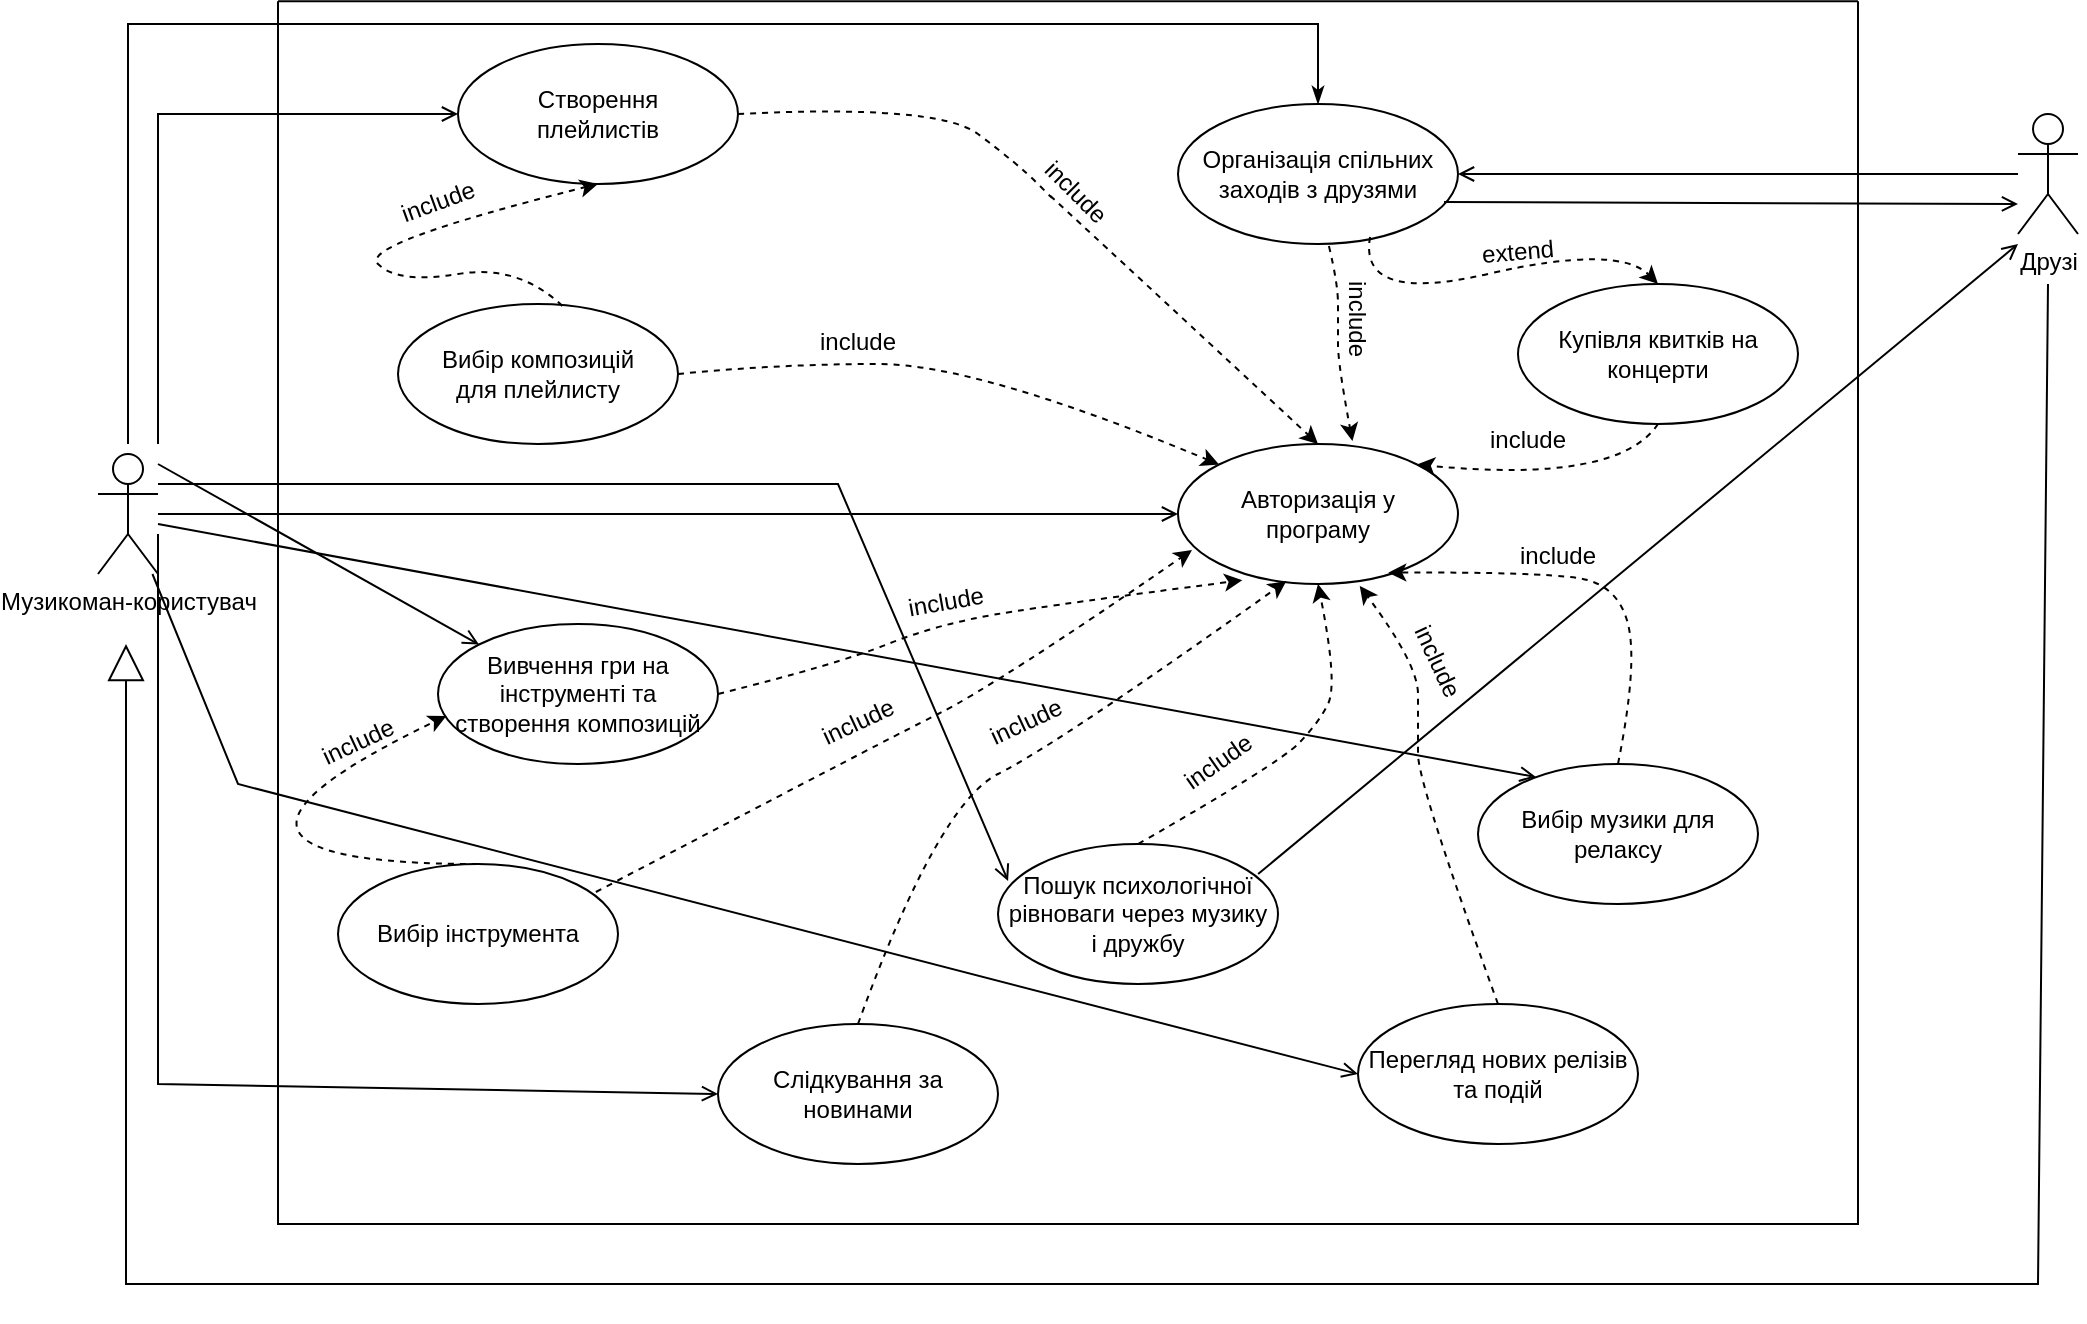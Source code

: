 <mxfile version="21.8.2" type="device">
  <diagram id="C5RBs43oDa-KdzZeNtuy" name="Page-1">
    <mxGraphModel dx="2213" dy="791" grid="1" gridSize="10" guides="1" tooltips="1" connect="1" arrows="1" fold="1" page="1" pageScale="1" pageWidth="827" pageHeight="1169" math="0" shadow="0">
      <root>
        <mxCell id="WIyWlLk6GJQsqaUBKTNV-0" />
        <mxCell id="WIyWlLk6GJQsqaUBKTNV-1" parent="WIyWlLk6GJQsqaUBKTNV-0" />
        <mxCell id="ka5yBr0gDDP4swyb2B78-19" value="" style="endArrow=open;shadow=0;strokeWidth=1;rounded=0;endFill=1;elbow=vertical;entryX=0.207;entryY=0.093;entryDx=0;entryDy=0;entryPerimeter=0;" edge="1" parent="WIyWlLk6GJQsqaUBKTNV-1" target="Q4GSdecy_JUs_ZEFxcg4-7">
          <mxGeometry x="0.5" y="41" relative="1" as="geometry">
            <mxPoint x="40" y="380" as="sourcePoint" />
            <mxPoint x="590" y="415" as="targetPoint" />
            <mxPoint x="-40" y="32" as="offset" />
          </mxGeometry>
        </mxCell>
        <mxCell id="ka5yBr0gDDP4swyb2B78-17" value="" style="endArrow=open;shadow=0;strokeWidth=1;rounded=0;endFill=1;elbow=vertical;entryX=0.036;entryY=0.264;entryDx=0;entryDy=0;entryPerimeter=0;" edge="1" parent="WIyWlLk6GJQsqaUBKTNV-1" target="Q4GSdecy_JUs_ZEFxcg4-6">
          <mxGeometry x="0.5" y="41" relative="1" as="geometry">
            <mxPoint x="40" y="360" as="sourcePoint" />
            <mxPoint x="570" y="395" as="targetPoint" />
            <mxPoint x="-40" y="32" as="offset" />
            <Array as="points">
              <mxPoint x="380" y="360" />
            </Array>
          </mxGeometry>
        </mxCell>
        <mxCell id="zkfFHV4jXpPFQw0GAbJ--26" value="" style="endArrow=open;shadow=0;strokeWidth=1;rounded=0;endFill=1;elbow=vertical;entryX=0;entryY=0.5;entryDx=0;entryDy=0;" parent="WIyWlLk6GJQsqaUBKTNV-1" source="HAlKXmDzrB93N0-EfDcC-4" target="HAlKXmDzrB93N0-EfDcC-1" edge="1">
          <mxGeometry x="0.5" y="41" relative="1" as="geometry">
            <mxPoint x="160" y="310" as="sourcePoint" />
            <mxPoint x="160" y="380" as="targetPoint" />
            <mxPoint x="-40" y="32" as="offset" />
          </mxGeometry>
        </mxCell>
        <mxCell id="ka5yBr0gDDP4swyb2B78-18" value="" style="endArrow=open;shadow=0;strokeWidth=1;rounded=0;endFill=1;elbow=vertical;entryX=0;entryY=0.5;entryDx=0;entryDy=0;" edge="1" parent="WIyWlLk6GJQsqaUBKTNV-1" source="HAlKXmDzrB93N0-EfDcC-4" target="HAlKXmDzrB93N0-EfDcC-3">
          <mxGeometry x="0.5" y="41" relative="1" as="geometry">
            <mxPoint x="70" y="405" as="sourcePoint" />
            <mxPoint x="580" y="405" as="targetPoint" />
            <mxPoint x="-40" y="32" as="offset" />
            <Array as="points">
              <mxPoint x="80" y="510" />
            </Array>
          </mxGeometry>
        </mxCell>
        <mxCell id="ka5yBr0gDDP4swyb2B78-15" value="" style="endArrow=open;shadow=0;strokeWidth=1;rounded=0;endFill=1;elbow=vertical;exitX=0.929;exitY=0.214;exitDx=0;exitDy=0;exitPerimeter=0;" edge="1" parent="WIyWlLk6GJQsqaUBKTNV-1" source="Q4GSdecy_JUs_ZEFxcg4-6">
          <mxGeometry x="0.5" y="41" relative="1" as="geometry">
            <mxPoint x="50" y="385" as="sourcePoint" />
            <mxPoint x="970" y="240" as="targetPoint" />
            <mxPoint x="-40" y="32" as="offset" />
          </mxGeometry>
        </mxCell>
        <mxCell id="ka5yBr0gDDP4swyb2B78-9" value="" style="endArrow=none;shadow=0;strokeWidth=1;rounded=0;endFill=0;elbow=vertical;startArrow=classicThin;startFill=1;" edge="1" parent="WIyWlLk6GJQsqaUBKTNV-1" source="Q4GSdecy_JUs_ZEFxcg4-3">
          <mxGeometry x="0.5" y="41" relative="1" as="geometry">
            <mxPoint x="550" y="220" as="sourcePoint" />
            <mxPoint x="25" y="340" as="targetPoint" />
            <mxPoint x="-40" y="32" as="offset" />
            <Array as="points">
              <mxPoint x="620" y="130" />
              <mxPoint x="300" y="130" />
              <mxPoint x="25" y="130" />
            </Array>
          </mxGeometry>
        </mxCell>
        <mxCell id="HAlKXmDzrB93N0-EfDcC-0" value="Друзі" style="shape=umlActor;verticalLabelPosition=bottom;verticalAlign=top;html=1;" parent="WIyWlLk6GJQsqaUBKTNV-1" vertex="1">
          <mxGeometry x="970" y="175" width="30" height="60" as="geometry" />
        </mxCell>
        <mxCell id="HAlKXmDzrB93N0-EfDcC-1" value="Авторизація у&lt;br&gt;програму" style="ellipse;whiteSpace=wrap;html=1;" parent="WIyWlLk6GJQsqaUBKTNV-1" vertex="1">
          <mxGeometry x="550" y="340" width="140" height="70" as="geometry" />
        </mxCell>
        <mxCell id="HAlKXmDzrB93N0-EfDcC-3" value="Перегляд нових релізів та подій" style="ellipse;whiteSpace=wrap;html=1;" parent="WIyWlLk6GJQsqaUBKTNV-1" vertex="1">
          <mxGeometry x="640" y="620" width="140" height="70" as="geometry" />
        </mxCell>
        <mxCell id="HAlKXmDzrB93N0-EfDcC-4" value="Музикоман-користувач" style="shape=umlActor;verticalLabelPosition=bottom;verticalAlign=top;html=1;" parent="WIyWlLk6GJQsqaUBKTNV-1" vertex="1">
          <mxGeometry x="10" y="345" width="30" height="60" as="geometry" />
        </mxCell>
        <mxCell id="HAlKXmDzrB93N0-EfDcC-8" value="Створення&lt;br&gt;плейлистів" style="ellipse;whiteSpace=wrap;html=1;" parent="WIyWlLk6GJQsqaUBKTNV-1" vertex="1">
          <mxGeometry x="190" y="140" width="140" height="70" as="geometry" />
        </mxCell>
        <mxCell id="Q4GSdecy_JUs_ZEFxcg4-3" value="Організація спільних заходів з друзями" style="ellipse;whiteSpace=wrap;html=1;" parent="WIyWlLk6GJQsqaUBKTNV-1" vertex="1">
          <mxGeometry x="550" y="170" width="140" height="70" as="geometry" />
        </mxCell>
        <mxCell id="Q4GSdecy_JUs_ZEFxcg4-4" value="Купівля квитків на концерти" style="ellipse;whiteSpace=wrap;html=1;" parent="WIyWlLk6GJQsqaUBKTNV-1" vertex="1">
          <mxGeometry x="720" y="260" width="140" height="70" as="geometry" />
        </mxCell>
        <mxCell id="Q4GSdecy_JUs_ZEFxcg4-5" value="Слідкування за новинами" style="ellipse;whiteSpace=wrap;html=1;" parent="WIyWlLk6GJQsqaUBKTNV-1" vertex="1">
          <mxGeometry x="320" y="630" width="140" height="70" as="geometry" />
        </mxCell>
        <mxCell id="Q4GSdecy_JUs_ZEFxcg4-6" value="Пошук психологічної рівноваги через музику&lt;br&gt;і дружбу" style="ellipse;whiteSpace=wrap;html=1;" parent="WIyWlLk6GJQsqaUBKTNV-1" vertex="1">
          <mxGeometry x="460" y="540" width="140" height="70" as="geometry" />
        </mxCell>
        <mxCell id="Q4GSdecy_JUs_ZEFxcg4-7" value="Вибір музики для релаксу" style="ellipse;whiteSpace=wrap;html=1;" parent="WIyWlLk6GJQsqaUBKTNV-1" vertex="1">
          <mxGeometry x="700" y="500" width="140" height="70" as="geometry" />
        </mxCell>
        <mxCell id="Q4GSdecy_JUs_ZEFxcg4-8" value="Вивчення гри на інструменті та&lt;br&gt;створення композицій" style="ellipse;whiteSpace=wrap;html=1;" parent="WIyWlLk6GJQsqaUBKTNV-1" vertex="1">
          <mxGeometry x="180" y="430" width="140" height="70" as="geometry" />
        </mxCell>
        <mxCell id="Q4GSdecy_JUs_ZEFxcg4-10" value="" style="endArrow=open;shadow=0;strokeWidth=1;rounded=0;endFill=1;elbow=vertical;entryX=1;entryY=0.5;entryDx=0;entryDy=0;" parent="WIyWlLk6GJQsqaUBKTNV-1" source="HAlKXmDzrB93N0-EfDcC-0" target="Q4GSdecy_JUs_ZEFxcg4-3" edge="1">
          <mxGeometry x="0.5" y="41" relative="1" as="geometry">
            <mxPoint x="340" y="290" as="sourcePoint" />
            <mxPoint x="850" y="290" as="targetPoint" />
            <mxPoint x="-40" y="32" as="offset" />
          </mxGeometry>
        </mxCell>
        <mxCell id="Q4GSdecy_JUs_ZEFxcg4-11" value="" style="endArrow=block;endSize=16;endFill=0;html=1;rounded=0;" parent="WIyWlLk6GJQsqaUBKTNV-1" edge="1">
          <mxGeometry width="160" relative="1" as="geometry">
            <mxPoint x="985" y="260" as="sourcePoint" />
            <mxPoint x="24" y="440" as="targetPoint" />
            <Array as="points">
              <mxPoint x="980" y="760" />
              <mxPoint x="500" y="760" />
              <mxPoint x="24" y="760" />
            </Array>
          </mxGeometry>
        </mxCell>
        <mxCell id="Q4GSdecy_JUs_ZEFxcg4-14" value="Вибір композицій&lt;br&gt;для плейлисту" style="ellipse;whiteSpace=wrap;html=1;" parent="WIyWlLk6GJQsqaUBKTNV-1" vertex="1">
          <mxGeometry x="160" y="270" width="140" height="70" as="geometry" />
        </mxCell>
        <mxCell id="Q4GSdecy_JUs_ZEFxcg4-15" value="Вибір інструмента" style="ellipse;whiteSpace=wrap;html=1;" parent="WIyWlLk6GJQsqaUBKTNV-1" vertex="1">
          <mxGeometry x="130" y="550" width="140" height="70" as="geometry" />
        </mxCell>
        <mxCell id="Q4GSdecy_JUs_ZEFxcg4-17" value="" style="curved=1;endArrow=classic;html=1;rounded=0;entryX=0.5;entryY=0;entryDx=0;entryDy=0;exitX=1;exitY=0.5;exitDx=0;exitDy=0;dashed=1;" parent="WIyWlLk6GJQsqaUBKTNV-1" source="HAlKXmDzrB93N0-EfDcC-8" target="HAlKXmDzrB93N0-EfDcC-1" edge="1">
          <mxGeometry width="50" height="50" relative="1" as="geometry">
            <mxPoint x="470" y="410" as="sourcePoint" />
            <mxPoint x="520" y="360" as="targetPoint" />
            <Array as="points">
              <mxPoint x="430" y="170" />
              <mxPoint x="470" y="200" />
              <mxPoint x="490" y="220" />
              <mxPoint x="480" y="210" />
            </Array>
          </mxGeometry>
        </mxCell>
        <mxCell id="Q4GSdecy_JUs_ZEFxcg4-18" value="include" style="text;html=1;strokeColor=none;fillColor=none;align=center;verticalAlign=middle;whiteSpace=wrap;rounded=0;rotation=45;" parent="WIyWlLk6GJQsqaUBKTNV-1" vertex="1">
          <mxGeometry x="478.71" y="205.32" width="40" height="17.2" as="geometry" />
        </mxCell>
        <mxCell id="Q4GSdecy_JUs_ZEFxcg4-19" value="" style="curved=1;endArrow=classic;html=1;rounded=0;entryX=0.623;entryY=-0.021;entryDx=0;entryDy=0;exitX=0.539;exitY=1.014;exitDx=0;exitDy=0;dashed=1;exitPerimeter=0;entryPerimeter=0;" parent="WIyWlLk6GJQsqaUBKTNV-1" source="Q4GSdecy_JUs_ZEFxcg4-3" target="HAlKXmDzrB93N0-EfDcC-1" edge="1">
          <mxGeometry width="50" height="50" relative="1" as="geometry">
            <mxPoint x="320" y="345" as="sourcePoint" />
            <mxPoint x="610" y="510" as="targetPoint" />
            <Array as="points">
              <mxPoint x="630" y="260" />
              <mxPoint x="630" y="280" />
              <mxPoint x="630" y="300" />
            </Array>
          </mxGeometry>
        </mxCell>
        <mxCell id="Q4GSdecy_JUs_ZEFxcg4-20" value="include" style="text;html=1;strokeColor=none;fillColor=none;align=center;verticalAlign=middle;whiteSpace=wrap;rounded=0;rotation=90;" parent="WIyWlLk6GJQsqaUBKTNV-1" vertex="1">
          <mxGeometry x="625" y="270" width="30" height="15" as="geometry" />
        </mxCell>
        <mxCell id="Q4GSdecy_JUs_ZEFxcg4-21" value="" style="curved=1;endArrow=classic;html=1;rounded=0;entryX=0.5;entryY=1;entryDx=0;entryDy=0;exitX=0.587;exitY=0.014;exitDx=0;exitDy=0;dashed=1;exitPerimeter=0;" parent="WIyWlLk6GJQsqaUBKTNV-1" source="Q4GSdecy_JUs_ZEFxcg4-14" target="HAlKXmDzrB93N0-EfDcC-8" edge="1">
          <mxGeometry width="50" height="50" relative="1" as="geometry">
            <mxPoint x="245" y="195" as="sourcePoint" />
            <mxPoint x="535" y="360" as="targetPoint" />
            <Array as="points">
              <mxPoint x="220" y="250" />
              <mxPoint x="160" y="260" />
              <mxPoint x="140" y="240" />
            </Array>
          </mxGeometry>
        </mxCell>
        <mxCell id="Q4GSdecy_JUs_ZEFxcg4-22" value="include" style="text;html=1;strokeColor=none;fillColor=none;align=center;verticalAlign=middle;whiteSpace=wrap;rounded=0;rotation=-20;" parent="WIyWlLk6GJQsqaUBKTNV-1" vertex="1">
          <mxGeometry x="160" y="210.0" width="40" height="17.2" as="geometry" />
        </mxCell>
        <mxCell id="Q4GSdecy_JUs_ZEFxcg4-23" value="" style="curved=1;endArrow=classic;html=1;rounded=0;entryX=0.23;entryY=0.973;entryDx=0;entryDy=0;exitX=1;exitY=0.5;exitDx=0;exitDy=0;dashed=1;entryPerimeter=0;" parent="WIyWlLk6GJQsqaUBKTNV-1" source="Q4GSdecy_JUs_ZEFxcg4-8" target="HAlKXmDzrB93N0-EfDcC-1" edge="1">
          <mxGeometry width="50" height="50" relative="1" as="geometry">
            <mxPoint x="240" y="335" as="sourcePoint" />
            <mxPoint x="530" y="500" as="targetPoint" />
            <Array as="points">
              <mxPoint x="380" y="450" />
              <mxPoint x="430" y="430" />
              <mxPoint x="490" y="420" />
            </Array>
          </mxGeometry>
        </mxCell>
        <mxCell id="Q4GSdecy_JUs_ZEFxcg4-24" value="include" style="text;html=1;strokeColor=none;fillColor=none;align=center;verticalAlign=middle;whiteSpace=wrap;rounded=0;rotation=-10;" parent="WIyWlLk6GJQsqaUBKTNV-1" vertex="1">
          <mxGeometry x="414" y="410" width="40" height="17.2" as="geometry" />
        </mxCell>
        <mxCell id="Q4GSdecy_JUs_ZEFxcg4-25" value="" style="curved=1;endArrow=classic;html=1;rounded=0;entryX=0.5;entryY=1;entryDx=0;entryDy=0;exitX=0.5;exitY=0;exitDx=0;exitDy=0;dashed=1;" parent="WIyWlLk6GJQsqaUBKTNV-1" source="Q4GSdecy_JUs_ZEFxcg4-6" target="HAlKXmDzrB93N0-EfDcC-1" edge="1">
          <mxGeometry width="50" height="50" relative="1" as="geometry">
            <mxPoint x="354" y="537" as="sourcePoint" />
            <mxPoint x="616" y="480" as="targetPoint" />
            <Array as="points">
              <mxPoint x="600" y="500" />
              <mxPoint x="620" y="480" />
              <mxPoint x="630" y="460" />
            </Array>
          </mxGeometry>
        </mxCell>
        <mxCell id="Q4GSdecy_JUs_ZEFxcg4-27" value="" style="curved=1;endArrow=classic;html=1;rounded=0;entryX=0.03;entryY=0.657;entryDx=0;entryDy=0;exitX=0.5;exitY=0;exitDx=0;exitDy=0;dashed=1;entryPerimeter=0;" parent="WIyWlLk6GJQsqaUBKTNV-1" source="Q4GSdecy_JUs_ZEFxcg4-15" target="Q4GSdecy_JUs_ZEFxcg4-8" edge="1">
          <mxGeometry width="50" height="50" relative="1" as="geometry">
            <mxPoint x="270" y="584" as="sourcePoint" />
            <mxPoint x="532" y="527" as="targetPoint" />
            <Array as="points">
              <mxPoint x="30" y="550" />
            </Array>
          </mxGeometry>
        </mxCell>
        <mxCell id="Q4GSdecy_JUs_ZEFxcg4-28" value="include" style="text;html=1;strokeColor=none;fillColor=none;align=center;verticalAlign=middle;whiteSpace=wrap;rounded=0;rotation=-25;" parent="WIyWlLk6GJQsqaUBKTNV-1" vertex="1">
          <mxGeometry x="120" y="480" width="40" height="17.2" as="geometry" />
        </mxCell>
        <mxCell id="Q4GSdecy_JUs_ZEFxcg4-29" value="" style="curved=1;endArrow=classic;html=1;rounded=0;entryX=0.751;entryY=0.919;entryDx=0;entryDy=0;exitX=0.5;exitY=0;exitDx=0;exitDy=0;dashed=1;entryPerimeter=0;" parent="WIyWlLk6GJQsqaUBKTNV-1" source="Q4GSdecy_JUs_ZEFxcg4-7" target="HAlKXmDzrB93N0-EfDcC-1" edge="1">
          <mxGeometry width="50" height="50" relative="1" as="geometry">
            <mxPoint x="600" y="550" as="sourcePoint" />
            <mxPoint x="690" y="420" as="targetPoint" />
            <Array as="points">
              <mxPoint x="780" y="450" />
              <mxPoint x="770" y="410" />
              <mxPoint x="730" y="404" />
            </Array>
          </mxGeometry>
        </mxCell>
        <mxCell id="Q4GSdecy_JUs_ZEFxcg4-30" value="include" style="text;html=1;strokeColor=none;fillColor=none;align=center;verticalAlign=middle;whiteSpace=wrap;rounded=0;rotation=0;" parent="WIyWlLk6GJQsqaUBKTNV-1" vertex="1">
          <mxGeometry x="720" y="387.8" width="40" height="17.2" as="geometry" />
        </mxCell>
        <mxCell id="Q4GSdecy_JUs_ZEFxcg4-31" value="" style="curved=1;endArrow=classic;html=1;rounded=0;entryX=0.649;entryY=1.014;entryDx=0;entryDy=0;exitX=0.5;exitY=0;exitDx=0;exitDy=0;dashed=1;entryPerimeter=0;" parent="WIyWlLk6GJQsqaUBKTNV-1" source="HAlKXmDzrB93N0-EfDcC-3" target="HAlKXmDzrB93N0-EfDcC-1" edge="1">
          <mxGeometry width="50" height="50" relative="1" as="geometry">
            <mxPoint x="780" y="510" as="sourcePoint" />
            <mxPoint x="665" y="414" as="targetPoint" />
            <Array as="points">
              <mxPoint x="670" y="510" />
              <mxPoint x="670" y="480" />
              <mxPoint x="670" y="450" />
            </Array>
          </mxGeometry>
        </mxCell>
        <mxCell id="Q4GSdecy_JUs_ZEFxcg4-32" value="include" style="text;html=1;strokeColor=none;fillColor=none;align=center;verticalAlign=middle;whiteSpace=wrap;rounded=0;rotation=65;" parent="WIyWlLk6GJQsqaUBKTNV-1" vertex="1">
          <mxGeometry x="660" y="440" width="40" height="17.2" as="geometry" />
        </mxCell>
        <mxCell id="Q4GSdecy_JUs_ZEFxcg4-33" value="" style="curved=1;endArrow=classic;html=1;rounded=0;entryX=0.387;entryY=0.979;entryDx=0;entryDy=0;exitX=0.5;exitY=0;exitDx=0;exitDy=0;dashed=1;entryPerimeter=0;" parent="WIyWlLk6GJQsqaUBKTNV-1" source="Q4GSdecy_JUs_ZEFxcg4-5" target="HAlKXmDzrB93N0-EfDcC-1" edge="1">
          <mxGeometry width="50" height="50" relative="1" as="geometry">
            <mxPoint x="330" y="475" as="sourcePoint" />
            <mxPoint x="592" y="418" as="targetPoint" />
            <Array as="points">
              <mxPoint x="430" y="520" />
              <mxPoint x="490" y="490" />
            </Array>
          </mxGeometry>
        </mxCell>
        <mxCell id="Q4GSdecy_JUs_ZEFxcg4-34" value="include" style="text;html=1;strokeColor=none;fillColor=none;align=center;verticalAlign=middle;whiteSpace=wrap;rounded=0;rotation=-25;" parent="WIyWlLk6GJQsqaUBKTNV-1" vertex="1">
          <mxGeometry x="454" y="470" width="40" height="17.2" as="geometry" />
        </mxCell>
        <mxCell id="Q4GSdecy_JUs_ZEFxcg4-35" value="" style="curved=1;endArrow=classic;html=1;rounded=0;entryX=1;entryY=0;entryDx=0;entryDy=0;exitX=0.5;exitY=1;exitDx=0;exitDy=0;dashed=1;" parent="WIyWlLk6GJQsqaUBKTNV-1" source="Q4GSdecy_JUs_ZEFxcg4-4" target="HAlKXmDzrB93N0-EfDcC-1" edge="1">
          <mxGeometry width="50" height="50" relative="1" as="geometry">
            <mxPoint x="688" y="260" as="sourcePoint" />
            <mxPoint x="700" y="358" as="targetPoint" />
            <Array as="points">
              <mxPoint x="770" y="360" />
            </Array>
          </mxGeometry>
        </mxCell>
        <mxCell id="Q4GSdecy_JUs_ZEFxcg4-36" value="include" style="text;html=1;strokeColor=none;fillColor=none;align=center;verticalAlign=middle;whiteSpace=wrap;rounded=0;rotation=0;" parent="WIyWlLk6GJQsqaUBKTNV-1" vertex="1">
          <mxGeometry x="710" y="330" width="30" height="15" as="geometry" />
        </mxCell>
        <mxCell id="Q4GSdecy_JUs_ZEFxcg4-37" value="" style="curved=1;endArrow=classic;html=1;rounded=0;entryX=0;entryY=0;entryDx=0;entryDy=0;exitX=1;exitY=0.5;exitDx=0;exitDy=0;dashed=1;" parent="WIyWlLk6GJQsqaUBKTNV-1" source="Q4GSdecy_JUs_ZEFxcg4-14" target="HAlKXmDzrB93N0-EfDcC-1" edge="1">
          <mxGeometry width="50" height="50" relative="1" as="geometry">
            <mxPoint x="252" y="281" as="sourcePoint" />
            <mxPoint x="270" y="220" as="targetPoint" />
            <Array as="points">
              <mxPoint x="350" y="300" />
              <mxPoint x="450" y="300" />
            </Array>
          </mxGeometry>
        </mxCell>
        <mxCell id="Q4GSdecy_JUs_ZEFxcg4-38" value="include" style="text;html=1;strokeColor=none;fillColor=none;align=center;verticalAlign=middle;whiteSpace=wrap;rounded=0;rotation=0;" parent="WIyWlLk6GJQsqaUBKTNV-1" vertex="1">
          <mxGeometry x="370" y="280.0" width="40" height="17.2" as="geometry" />
        </mxCell>
        <mxCell id="Q4GSdecy_JUs_ZEFxcg4-39" value="" style="swimlane;startSize=0;" parent="WIyWlLk6GJQsqaUBKTNV-1" vertex="1">
          <mxGeometry x="100" y="118.6" width="790" height="611.4" as="geometry">
            <mxRectangle x="100" y="118.6" width="50" height="40" as="alternateBounds" />
          </mxGeometry>
        </mxCell>
        <mxCell id="Q4GSdecy_JUs_ZEFxcg4-41" value="extend" style="text;html=1;strokeColor=none;fillColor=none;align=center;verticalAlign=middle;whiteSpace=wrap;rounded=0;rotation=-5;" parent="Q4GSdecy_JUs_ZEFxcg4-39" vertex="1">
          <mxGeometry x="600" y="116.4" width="40" height="17.2" as="geometry" />
        </mxCell>
        <mxCell id="ka5yBr0gDDP4swyb2B78-12" value="include" style="text;html=1;strokeColor=none;fillColor=none;align=center;verticalAlign=middle;whiteSpace=wrap;rounded=0;rotation=-25;" vertex="1" parent="Q4GSdecy_JUs_ZEFxcg4-39">
          <mxGeometry x="270" y="351.4" width="40" height="17.2" as="geometry" />
        </mxCell>
        <mxCell id="Q4GSdecy_JUs_ZEFxcg4-26" value="include" style="text;html=1;strokeColor=none;fillColor=none;align=center;verticalAlign=middle;whiteSpace=wrap;rounded=0;rotation=-35;" parent="Q4GSdecy_JUs_ZEFxcg4-39" vertex="1">
          <mxGeometry x="450" y="371.4" width="40" height="17.2" as="geometry" />
        </mxCell>
        <mxCell id="ka5yBr0gDDP4swyb2B78-20" value="" style="endArrow=open;shadow=0;strokeWidth=1;rounded=0;endFill=1;elbow=vertical;entryX=0;entryY=0.5;entryDx=0;entryDy=0;" edge="1" parent="Q4GSdecy_JUs_ZEFxcg4-39" target="HAlKXmDzrB93N0-EfDcC-8">
          <mxGeometry x="0.5" y="41" relative="1" as="geometry">
            <mxPoint x="-60" y="221.4" as="sourcePoint" />
            <mxPoint x="450" y="221.4" as="targetPoint" />
            <mxPoint x="-40" y="32" as="offset" />
            <Array as="points">
              <mxPoint x="-60" y="56.4" />
            </Array>
          </mxGeometry>
        </mxCell>
        <mxCell id="Q4GSdecy_JUs_ZEFxcg4-40" value="" style="curved=1;endArrow=classic;html=1;rounded=0;entryX=0.5;entryY=0;entryDx=0;entryDy=0;exitX=0.686;exitY=0.95;exitDx=0;exitDy=0;dashed=1;exitPerimeter=0;" parent="WIyWlLk6GJQsqaUBKTNV-1" source="Q4GSdecy_JUs_ZEFxcg4-3" target="Q4GSdecy_JUs_ZEFxcg4-4" edge="1">
          <mxGeometry width="50" height="50" relative="1" as="geometry">
            <mxPoint x="635" y="251" as="sourcePoint" />
            <mxPoint x="647" y="349" as="targetPoint" />
            <Array as="points">
              <mxPoint x="640" y="270" />
              <mxPoint x="770" y="240" />
            </Array>
          </mxGeometry>
        </mxCell>
        <mxCell id="ka5yBr0gDDP4swyb2B78-8" value="" style="endArrow=open;shadow=0;strokeWidth=1;rounded=0;endFill=1;elbow=vertical;exitX=0.95;exitY=0.7;exitDx=0;exitDy=0;exitPerimeter=0;" edge="1" parent="WIyWlLk6GJQsqaUBKTNV-1" source="Q4GSdecy_JUs_ZEFxcg4-3">
          <mxGeometry x="0.5" y="41" relative="1" as="geometry">
            <mxPoint x="980" y="215" as="sourcePoint" />
            <mxPoint x="970" y="220" as="targetPoint" />
            <mxPoint x="-40" y="32" as="offset" />
          </mxGeometry>
        </mxCell>
        <mxCell id="ka5yBr0gDDP4swyb2B78-11" value="" style="curved=1;endArrow=classic;html=1;rounded=0;entryX=0.05;entryY=0.757;entryDx=0;entryDy=0;exitX=0.921;exitY=0.2;exitDx=0;exitDy=0;dashed=1;entryPerimeter=0;exitPerimeter=0;" edge="1" parent="WIyWlLk6GJQsqaUBKTNV-1" source="Q4GSdecy_JUs_ZEFxcg4-15" target="HAlKXmDzrB93N0-EfDcC-1">
          <mxGeometry width="50" height="50" relative="1" as="geometry">
            <mxPoint x="330" y="475" as="sourcePoint" />
            <mxPoint x="592" y="418" as="targetPoint" />
            <Array as="points">
              <mxPoint x="400" y="490" />
              <mxPoint x="460" y="460" />
            </Array>
          </mxGeometry>
        </mxCell>
        <mxCell id="ka5yBr0gDDP4swyb2B78-16" value="" style="endArrow=open;shadow=0;strokeWidth=1;rounded=0;endFill=1;elbow=vertical;entryX=0;entryY=0.5;entryDx=0;entryDy=0;" edge="1" parent="WIyWlLk6GJQsqaUBKTNV-1" target="Q4GSdecy_JUs_ZEFxcg4-5">
          <mxGeometry x="0.5" y="41" relative="1" as="geometry">
            <mxPoint x="40" y="385" as="sourcePoint" />
            <mxPoint x="560" y="385" as="targetPoint" />
            <mxPoint x="-40" y="32" as="offset" />
            <Array as="points">
              <mxPoint x="40" y="660" />
            </Array>
          </mxGeometry>
        </mxCell>
        <mxCell id="ka5yBr0gDDP4swyb2B78-21" value="" style="endArrow=open;shadow=0;strokeWidth=1;rounded=0;endFill=1;elbow=vertical;entryX=0;entryY=0;entryDx=0;entryDy=0;" edge="1" parent="WIyWlLk6GJQsqaUBKTNV-1" target="Q4GSdecy_JUs_ZEFxcg4-8">
          <mxGeometry x="0.5" y="41" relative="1" as="geometry">
            <mxPoint x="40" y="350" as="sourcePoint" />
            <mxPoint x="570" y="395" as="targetPoint" />
            <mxPoint x="-40" y="32" as="offset" />
          </mxGeometry>
        </mxCell>
      </root>
    </mxGraphModel>
  </diagram>
</mxfile>
